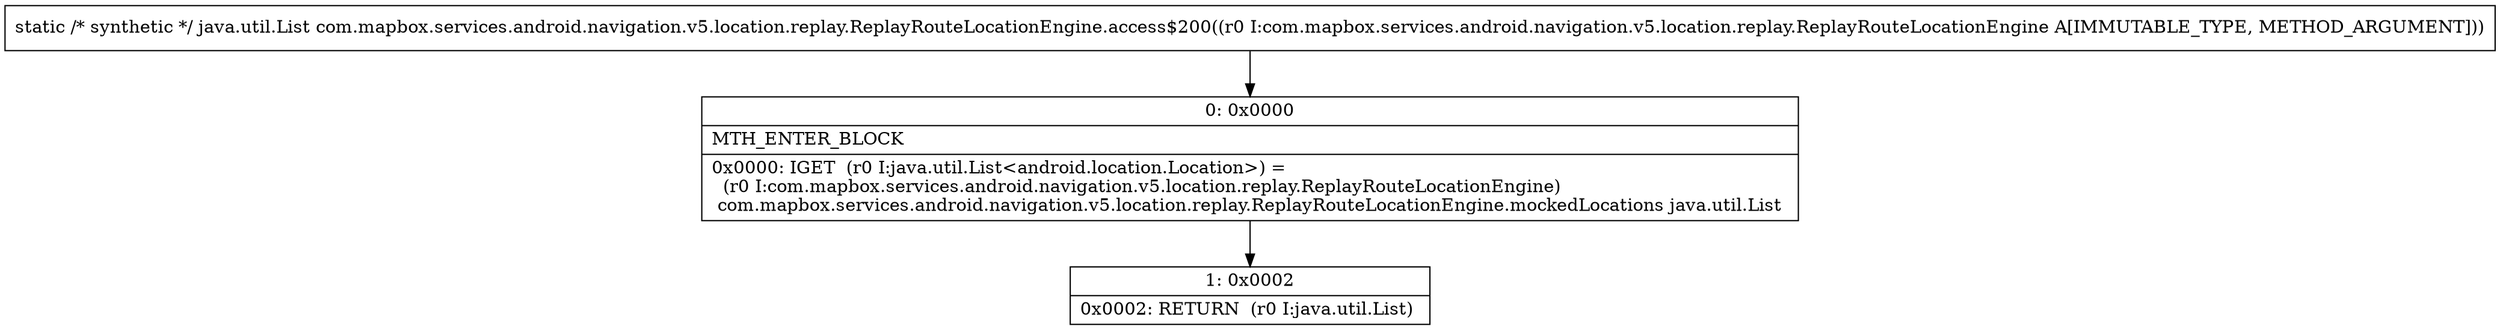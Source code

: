 digraph "CFG forcom.mapbox.services.android.navigation.v5.location.replay.ReplayRouteLocationEngine.access$200(Lcom\/mapbox\/services\/android\/navigation\/v5\/location\/replay\/ReplayRouteLocationEngine;)Ljava\/util\/List;" {
Node_0 [shape=record,label="{0\:\ 0x0000|MTH_ENTER_BLOCK\l|0x0000: IGET  (r0 I:java.util.List\<android.location.Location\>) = \l  (r0 I:com.mapbox.services.android.navigation.v5.location.replay.ReplayRouteLocationEngine)\l com.mapbox.services.android.navigation.v5.location.replay.ReplayRouteLocationEngine.mockedLocations java.util.List \l}"];
Node_1 [shape=record,label="{1\:\ 0x0002|0x0002: RETURN  (r0 I:java.util.List) \l}"];
MethodNode[shape=record,label="{static \/* synthetic *\/ java.util.List com.mapbox.services.android.navigation.v5.location.replay.ReplayRouteLocationEngine.access$200((r0 I:com.mapbox.services.android.navigation.v5.location.replay.ReplayRouteLocationEngine A[IMMUTABLE_TYPE, METHOD_ARGUMENT])) }"];
MethodNode -> Node_0;
Node_0 -> Node_1;
}

